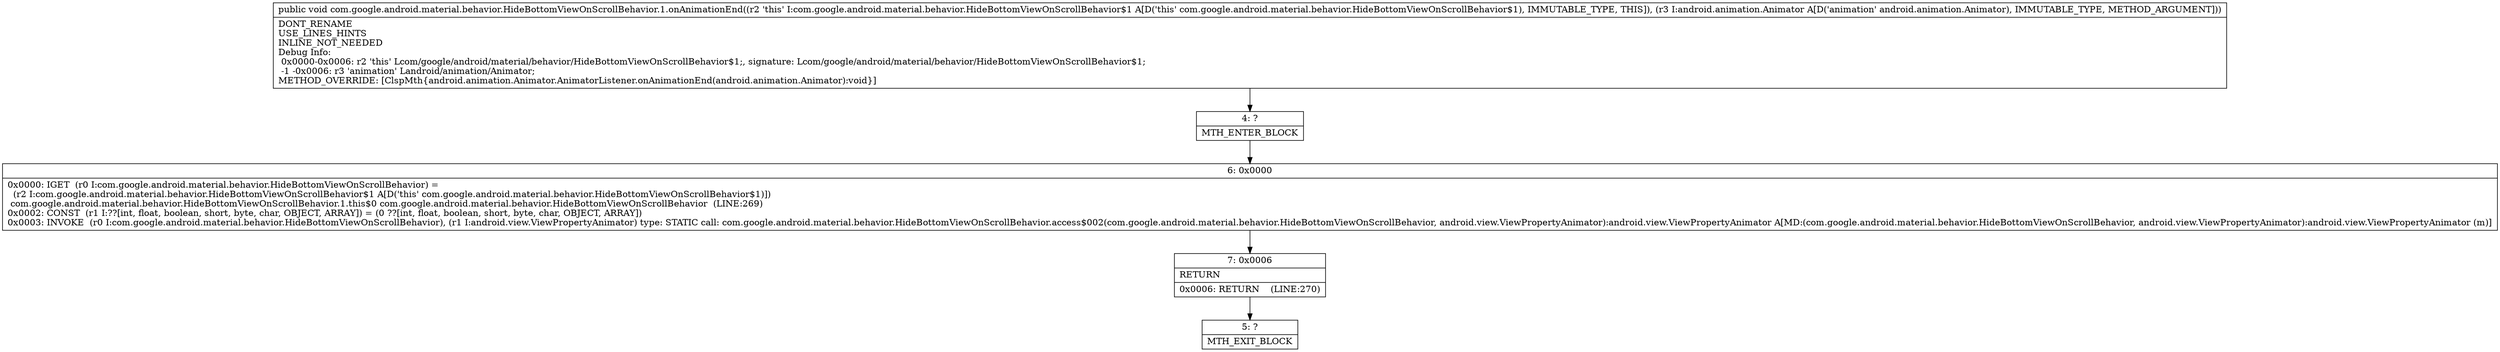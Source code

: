 digraph "CFG forcom.google.android.material.behavior.HideBottomViewOnScrollBehavior.1.onAnimationEnd(Landroid\/animation\/Animator;)V" {
Node_4 [shape=record,label="{4\:\ ?|MTH_ENTER_BLOCK\l}"];
Node_6 [shape=record,label="{6\:\ 0x0000|0x0000: IGET  (r0 I:com.google.android.material.behavior.HideBottomViewOnScrollBehavior) = \l  (r2 I:com.google.android.material.behavior.HideBottomViewOnScrollBehavior$1 A[D('this' com.google.android.material.behavior.HideBottomViewOnScrollBehavior$1)])\l com.google.android.material.behavior.HideBottomViewOnScrollBehavior.1.this$0 com.google.android.material.behavior.HideBottomViewOnScrollBehavior  (LINE:269)\l0x0002: CONST  (r1 I:??[int, float, boolean, short, byte, char, OBJECT, ARRAY]) = (0 ??[int, float, boolean, short, byte, char, OBJECT, ARRAY]) \l0x0003: INVOKE  (r0 I:com.google.android.material.behavior.HideBottomViewOnScrollBehavior), (r1 I:android.view.ViewPropertyAnimator) type: STATIC call: com.google.android.material.behavior.HideBottomViewOnScrollBehavior.access$002(com.google.android.material.behavior.HideBottomViewOnScrollBehavior, android.view.ViewPropertyAnimator):android.view.ViewPropertyAnimator A[MD:(com.google.android.material.behavior.HideBottomViewOnScrollBehavior, android.view.ViewPropertyAnimator):android.view.ViewPropertyAnimator (m)]\l}"];
Node_7 [shape=record,label="{7\:\ 0x0006|RETURN\l|0x0006: RETURN    (LINE:270)\l}"];
Node_5 [shape=record,label="{5\:\ ?|MTH_EXIT_BLOCK\l}"];
MethodNode[shape=record,label="{public void com.google.android.material.behavior.HideBottomViewOnScrollBehavior.1.onAnimationEnd((r2 'this' I:com.google.android.material.behavior.HideBottomViewOnScrollBehavior$1 A[D('this' com.google.android.material.behavior.HideBottomViewOnScrollBehavior$1), IMMUTABLE_TYPE, THIS]), (r3 I:android.animation.Animator A[D('animation' android.animation.Animator), IMMUTABLE_TYPE, METHOD_ARGUMENT]))  | DONT_RENAME\lUSE_LINES_HINTS\lINLINE_NOT_NEEDED\lDebug Info:\l  0x0000\-0x0006: r2 'this' Lcom\/google\/android\/material\/behavior\/HideBottomViewOnScrollBehavior$1;, signature: Lcom\/google\/android\/material\/behavior\/HideBottomViewOnScrollBehavior$1;\l  \-1 \-0x0006: r3 'animation' Landroid\/animation\/Animator;\lMETHOD_OVERRIDE: [ClspMth\{android.animation.Animator.AnimatorListener.onAnimationEnd(android.animation.Animator):void\}]\l}"];
MethodNode -> Node_4;Node_4 -> Node_6;
Node_6 -> Node_7;
Node_7 -> Node_5;
}

